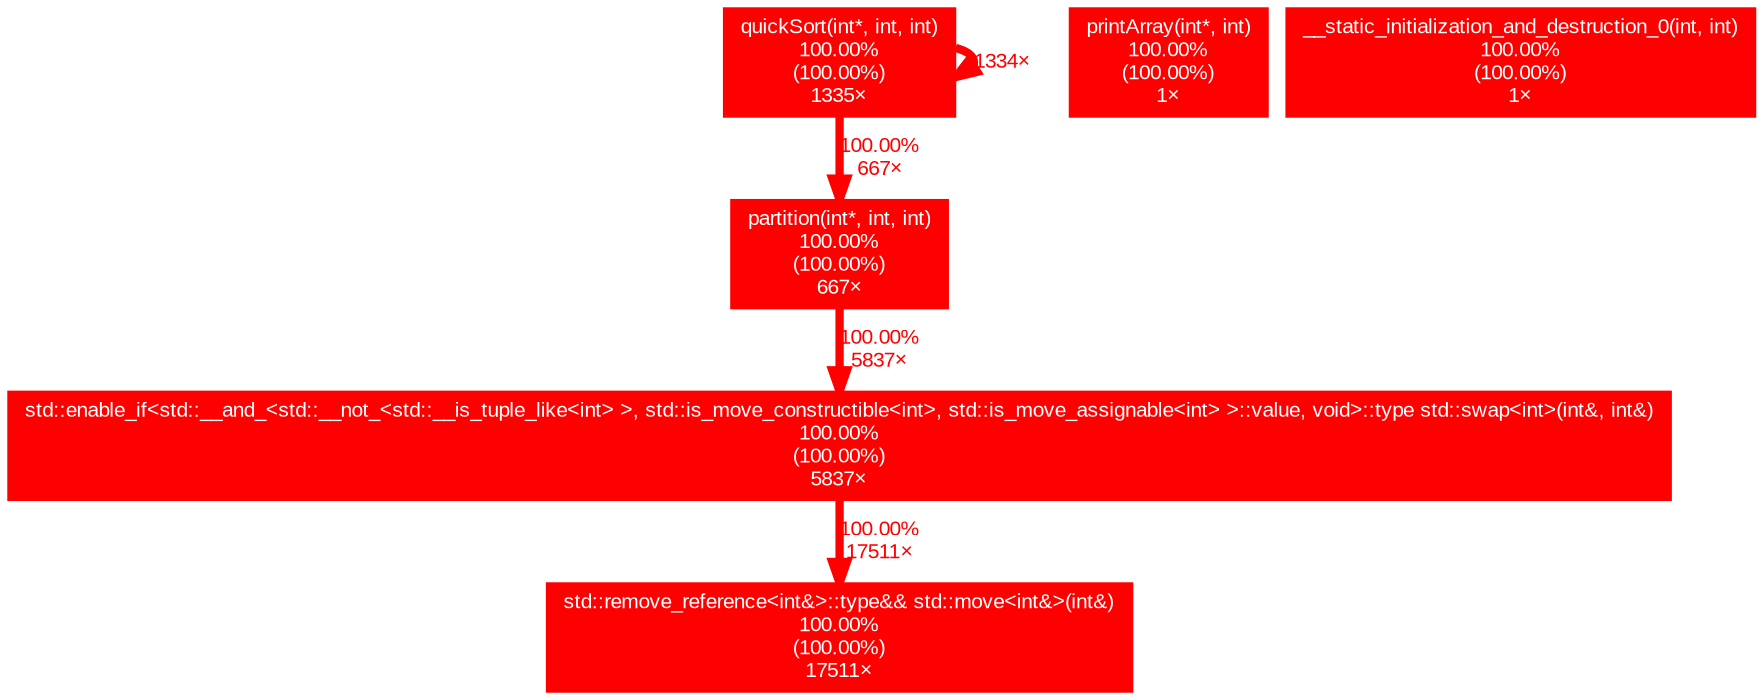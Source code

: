 digraph {
	tooltip=" "
	graph [fontname=Arial, nodesep=0.125, ranksep=0.25];
	node [fontcolor=white, fontname=Arial, height=0, shape=box, style=filled, width=0];
	edge [fontname=Arial];
	8 [color="#ff0000", fontcolor="#ffffff", fontsize="10.00", label="std::remove_reference<int&>::type&& std::move<int&>(int&)\n100.00%\n(100.00%)\n17511×"];
	9 [color="#ff0000", fontcolor="#ffffff", fontsize="10.00", label="std::enable_if<std::__and_<std::__not_<std::__is_tuple_like<int> >, std::is_move_constructible<int>, std::is_move_assignable<int> >::value, void>::type std::swap<int>(int&, int&)\n100.00%\n(100.00%)\n5837×"];
	9 -> 8 [arrowsize="1.00", color="#ff0000", fontcolor="#ff0000", fontsize="10.00", label="100.00%\n17511×", labeldistance="4.00", penwidth="4.00"];
	10 [color="#ff0000", fontcolor="#ffffff", fontsize="10.00", label="partition(int*, int, int)\n100.00%\n(100.00%)\n667×"];
	10 -> 9 [arrowsize="1.00", color="#ff0000", fontcolor="#ff0000", fontsize="10.00", label="100.00%\n5837×", labeldistance="4.00", penwidth="4.00"];
	11 [color="#ff0000", fontcolor="#ffffff", fontsize="10.00", label="printArray(int*, int)\n100.00%\n(100.00%)\n1×"];
	12 [color="#ff0000", fontcolor="#ffffff", fontsize="10.00", label="__static_initialization_and_destruction_0(int, int)\n100.00%\n(100.00%)\n1×"];
	13 [color="#ff0000", fontcolor="#ffffff", fontsize="10.00", label="quickSort(int*, int, int)\n100.00%\n(100.00%)\n1335×"];
	13 -> 10 [arrowsize="1.00", color="#ff0000", fontcolor="#ff0000", fontsize="10.00", label="100.00%\n667×", labeldistance="4.00", penwidth="4.00"];
	13 -> 13 [arrowsize="1.00", color="#ff0000", fontcolor="#ff0000", fontsize="10.00", label="1334×", labeldistance="4.00", penwidth="4.00"];
}
